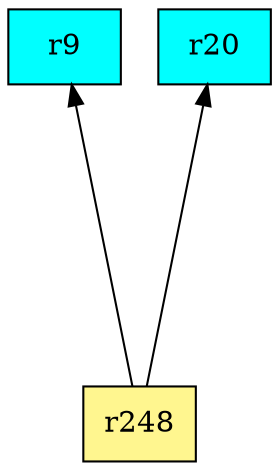 digraph G {
rankdir=BT;ranksep="2.0";
"r9" [shape=record,fillcolor=cyan,style=filled,label="{r9}"];
"r20" [shape=record,fillcolor=cyan,style=filled,label="{r20}"];
"r248" [shape=record,fillcolor=khaki1,style=filled,label="{r248}"];
"r248" -> "r9"
"r248" -> "r20"
}